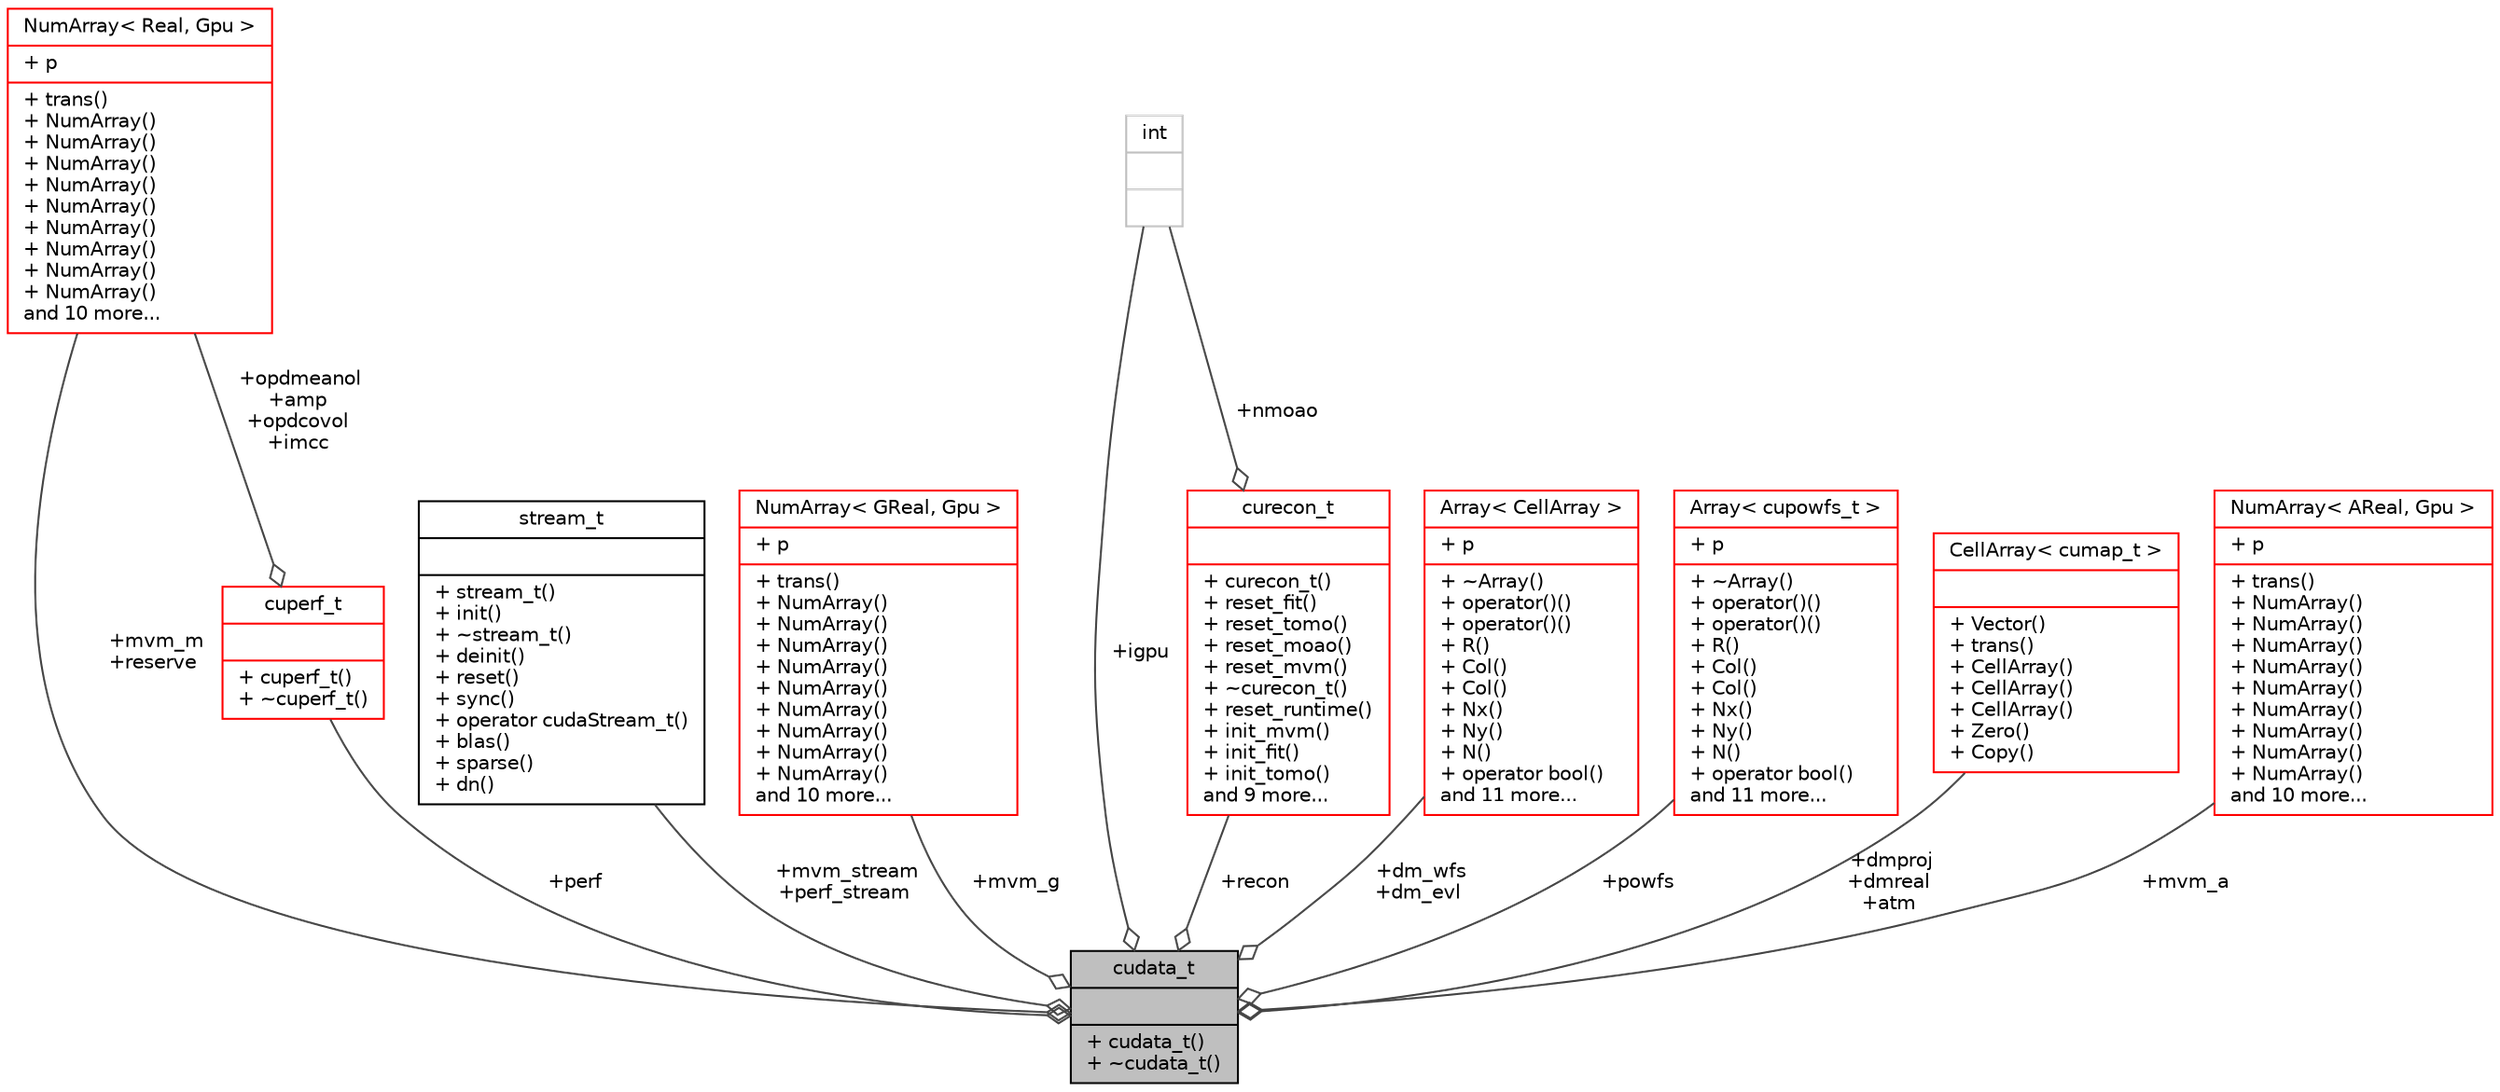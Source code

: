 digraph "cudata_t"
{
 // INTERACTIVE_SVG=YES
  bgcolor="transparent";
  edge [fontname="Helvetica",fontsize="10",labelfontname="Helvetica",labelfontsize="10"];
  node [fontname="Helvetica",fontsize="10",shape=record];
  Node1 [label="{cudata_t\n||+ cudata_t()\l+ ~cudata_t()\l}",height=0.2,width=0.4,color="black", fillcolor="grey75", style="filled", fontcolor="black"];
  Node2 -> Node1 [color="grey25",fontsize="10",style="solid",label=" +mvm_m\n+reserve" ,arrowhead="odiamond",fontname="Helvetica"];
  Node2 [label="{NumArray\< Real, Gpu \>\n|+ p\l|+ trans()\l+ NumArray()\l+ NumArray()\l+ NumArray()\l+ NumArray()\l+ NumArray()\l+ NumArray()\l+ NumArray()\l+ NumArray()\l+ NumArray()\land 10 more...\l}",height=0.2,width=0.4,color="red",URL="$class_num_array.html"];
  Node12 -> Node1 [color="grey25",fontsize="10",style="solid",label=" +mvm_stream\n+perf_stream" ,arrowhead="odiamond",fontname="Helvetica"];
  Node12 [label="{stream_t\n||+ stream_t()\l+ init()\l+ ~stream_t()\l+ deinit()\l+ reset()\l+ sync()\l+ operator cudaStream_t()\l+ blas()\l+ sparse()\l+ dn()\l}",height=0.2,width=0.4,color="black",URL="$classstream__t.html"];
  Node13 -> Node1 [color="grey25",fontsize="10",style="solid",label=" +mvm_g" ,arrowhead="odiamond",fontname="Helvetica"];
  Node13 [label="{NumArray\< GReal, Gpu \>\n|+ p\l|+ trans()\l+ NumArray()\l+ NumArray()\l+ NumArray()\l+ NumArray()\l+ NumArray()\l+ NumArray()\l+ NumArray()\l+ NumArray()\l+ NumArray()\land 10 more...\l}",height=0.2,width=0.4,color="red",URL="$class_num_array.html"];
  Node16 -> Node1 [color="grey25",fontsize="10",style="solid",label=" +recon" ,arrowhead="odiamond",fontname="Helvetica"];
  Node16 [label="{curecon_t\n||+ curecon_t()\l+ reset_fit()\l+ reset_tomo()\l+ reset_moao()\l+ reset_mvm()\l+ ~curecon_t()\l+ reset_runtime()\l+ init_mvm()\l+ init_fit()\l+ init_tomo()\land 9 more...\l}",height=0.2,width=0.4,color="red",URL="$classcurecon__t.html"];
  Node42 -> Node16 [color="grey25",fontsize="10",style="solid",label=" +nmoao" ,arrowhead="odiamond",fontname="Helvetica"];
  Node42 [label="{int\n||}",height=0.2,width=0.4,color="grey75"];
  Node59 -> Node1 [color="grey25",fontsize="10",style="solid",label=" +dm_wfs\n+dm_evl" ,arrowhead="odiamond",fontname="Helvetica"];
  Node59 [label="{Array\< CellArray \>\n|+ p\l|+ ~Array()\l+ operator()()\l+ operator()()\l+ R()\l+ Col()\l+ Col()\l+ Nx()\l+ Ny()\l+ N()\l+ operator bool()\land 11 more...\l}",height=0.2,width=0.4,color="red",URL="$class_array.html"];
  Node42 -> Node1 [color="grey25",fontsize="10",style="solid",label=" +igpu" ,arrowhead="odiamond",fontname="Helvetica"];
  Node61 -> Node1 [color="grey25",fontsize="10",style="solid",label=" +powfs" ,arrowhead="odiamond",fontname="Helvetica"];
  Node61 [label="{Array\< cupowfs_t \>\n|+ p\l|+ ~Array()\l+ operator()()\l+ operator()()\l+ R()\l+ Col()\l+ Col()\l+ Nx()\l+ Ny()\l+ N()\l+ operator bool()\land 11 more...\l}",height=0.2,width=0.4,color="red",URL="$class_array.html"];
  Node109 -> Node1 [color="grey25",fontsize="10",style="solid",label=" +dmproj\n+dmreal\n+atm" ,arrowhead="odiamond",fontname="Helvetica"];
  Node109 [label="{CellArray\< cumap_t \>\n||+ Vector()\l+ trans()\l+ CellArray()\l+ CellArray()\l+ CellArray()\l+ Zero()\l+ Copy()\l}",height=0.2,width=0.4,color="red",URL="$class_cell_array.html"];
  Node113 -> Node1 [color="grey25",fontsize="10",style="solid",label=" +mvm_a" ,arrowhead="odiamond",fontname="Helvetica"];
  Node113 [label="{NumArray\< AReal, Gpu \>\n|+ p\l|+ trans()\l+ NumArray()\l+ NumArray()\l+ NumArray()\l+ NumArray()\l+ NumArray()\l+ NumArray()\l+ NumArray()\l+ NumArray()\l+ NumArray()\land 10 more...\l}",height=0.2,width=0.4,color="red",URL="$class_num_array.html"];
  Node116 -> Node1 [color="grey25",fontsize="10",style="solid",label=" +perf" ,arrowhead="odiamond",fontname="Helvetica"];
  Node116 [label="{cuperf_t\n||+ cuperf_t()\l+ ~cuperf_t()\l}",height=0.2,width=0.4,color="red",URL="$classcuperf__t.html"];
  Node2 -> Node116 [color="grey25",fontsize="10",style="solid",label=" +opdmeanol\n+amp\n+opdcovol\n+imcc" ,arrowhead="odiamond",fontname="Helvetica"];
}
